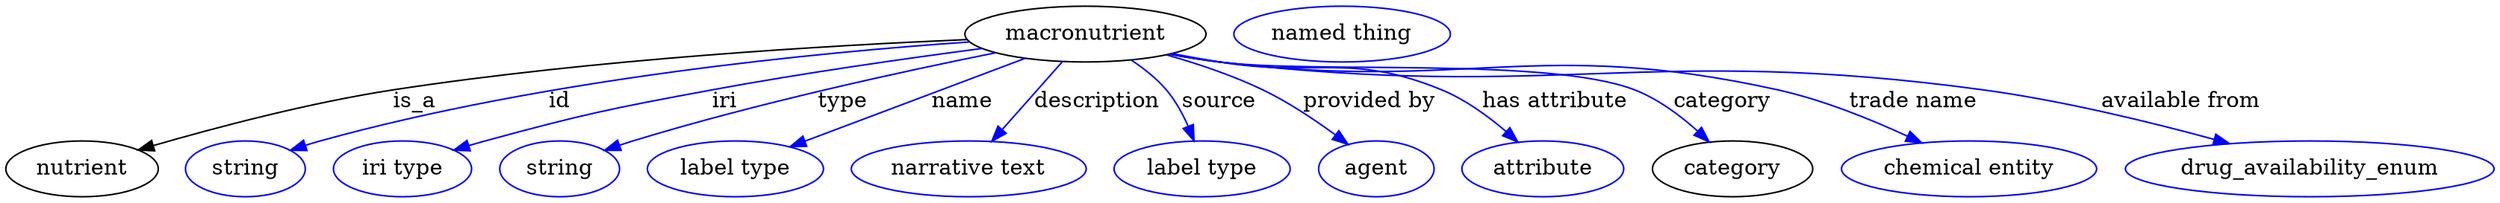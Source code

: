 digraph {
	graph [bb="0,0,1596,123"];
	node [label="\N"];
	macronutrient	[height=0.5,
		label=macronutrient,
		pos="693.75,105",
		width=2.1484];
	nutrient	[height=0.5,
		pos="48.746,18",
		width=1.354];
	macronutrient -> nutrient	[label=is_a,
		lp="262.75,61.5",
		pos="e,84.832,30.148 617.76,101.49 528.85,97.751 377.41,88.895 248.75,69 195.11,60.706 134.83,44.693 94.611,33.016"];
	id	[color=blue,
		height=0.5,
		label=string,
		pos="153.75,18",
		width=1.0652];
	macronutrient -> id	[color=blue,
		label=id,
		lp="355.75,61.5",
		pos="e,182.73,29.996 619.15,99.887 521.66,93.114 346.32,76.116 201.75,36 198.64,35.137 195.44,34.175 192.24,33.159",
		style=solid];
	iri	[color=blue,
		height=0.5,
		label="iri type",
		pos="254.75,18",
		width=1.2277];
	macronutrient -> iri	[color=blue,
		label=iri,
		lp="461.75,61.5",
		pos="e,288.04,29.946 627.3,95.743 578.99,89.393 512.11,79.88 453.75,69 388.77,56.888 372.54,53.271 308.75,36 305.17,35.031 301.47,33.979 \
297.77,32.889",
		style=solid];
	type	[color=blue,
		height=0.5,
		label=string,
		pos="355.75,18",
		width=1.0652];
	macronutrient -> type	[color=blue,
		label=type,
		lp="537.75,61.5",
		pos="e,384.68,29.97 635.98,92.928 576.81,81.024 482.47,60.473 402.75,36 399.98,35.153 397.15,34.238 394.3,33.289",
		style=solid];
	name	[color=blue,
		height=0.5,
		label="label type",
		pos="468.75,18",
		width=1.5707];
	macronutrient -> name	[color=blue,
		label=name,
		lp="614.75,61.5",
		pos="e,503.96,32.304 655.07,89.388 615.75,74.535 554.9,51.546 513.52,35.914",
		style=solid];
	description	[color=blue,
		height=0.5,
		label="narrative text",
		pos="618.75,18",
		width=2.0943];
	macronutrient -> description	[color=blue,
		label=description,
		lp="701.25,61.5",
		pos="e,633.53,35.758 678.93,87.207 667.94,74.75 652.78,57.573 640.43,43.574",
		style=solid];
	source	[color=blue,
		height=0.5,
		label="label type",
		pos="768.75,18",
		width=1.5707];
	macronutrient -> source	[color=blue,
		label=source,
		lp="779.75,61.5",
		pos="e,763.54,36.066 723.25,88.169 731.27,82.856 739.47,76.378 745.75,69 751.55,62.169 756.2,53.628 759.74,45.547",
		style=solid];
	"provided by"	[color=blue,
		height=0.5,
		label=agent,
		pos="880.75,18",
		width=1.0291];
	macronutrient -> "provided by"	[color=blue,
		label="provided by",
		lp="876.25,61.5",
		pos="e,862.5,33.821 745.79,91.606 765.68,85.952 788.26,78.395 807.75,69 824.09,61.12 840.89,49.867 854.25,40.03",
		style=solid];
	"has attribute"	[color=blue,
		height=0.5,
		label=attribute,
		pos="987.75,18",
		width=1.4443];
	macronutrient -> "has attribute"	[color=blue,
		label="has attribute",
		lp="995.75,61.5",
		pos="e,971.68,35.337 749.62,92.366 759.63,90.45 769.98,88.578 779.75,87 842.98,76.783 863.51,93.381 922.75,69 937.94,62.748 952.64,51.976 \
964.2,42.027",
		style=solid];
	category	[height=0.5,
		pos="1108.7,18",
		width=1.4263];
	macronutrient -> category	[color=blue,
		label=category,
		lp="1103.2,61.5",
		pos="e,1093.7,35.658 748.17,92.152 758.61,90.189 769.49,88.354 779.75,87 838.7,79.218 991.37,90.67 1046.7,69 1061.5,63.242 1075.4,52.663 \
1086.3,42.714",
		style=solid];
	"trade name"	[color=blue,
		height=0.5,
		label="chemical entity",
		pos="1259.7,18",
		width=2.2748];
	macronutrient -> "trade name"	[color=blue,
		label="trade name",
		lp="1224.7,61.5",
		pos="e,1229.4,34.975 747.69,92.095 758.27,90.112 769.32,88.285 779.75,87 938.3,67.459 982.87,104.02 1138.7,69 1167,62.651 1197.1,50.232 \
1220.2,39.36",
		style=solid];
	"available from"	[color=blue,
		height=0.5,
		label=drug_availability_enum,
		pos="1477.7,18",
		width=3.2858];
	macronutrient -> "available from"	[color=blue,
		label="available from",
		lp="1397.2,61.5",
		pos="e,1426.6,34.32 747.67,91.984 758.26,90.01 769.31,88.215 779.75,87 996.21,61.791 1053.8,98.614 1269.7,69 1319.9,62.123 1375.6,48.4 \
1416.7,37.069",
		style=solid];
	"named thing_category"	[color=blue,
		height=0.5,
		label="named thing",
		pos="858.75,105",
		width=1.9318];
}
